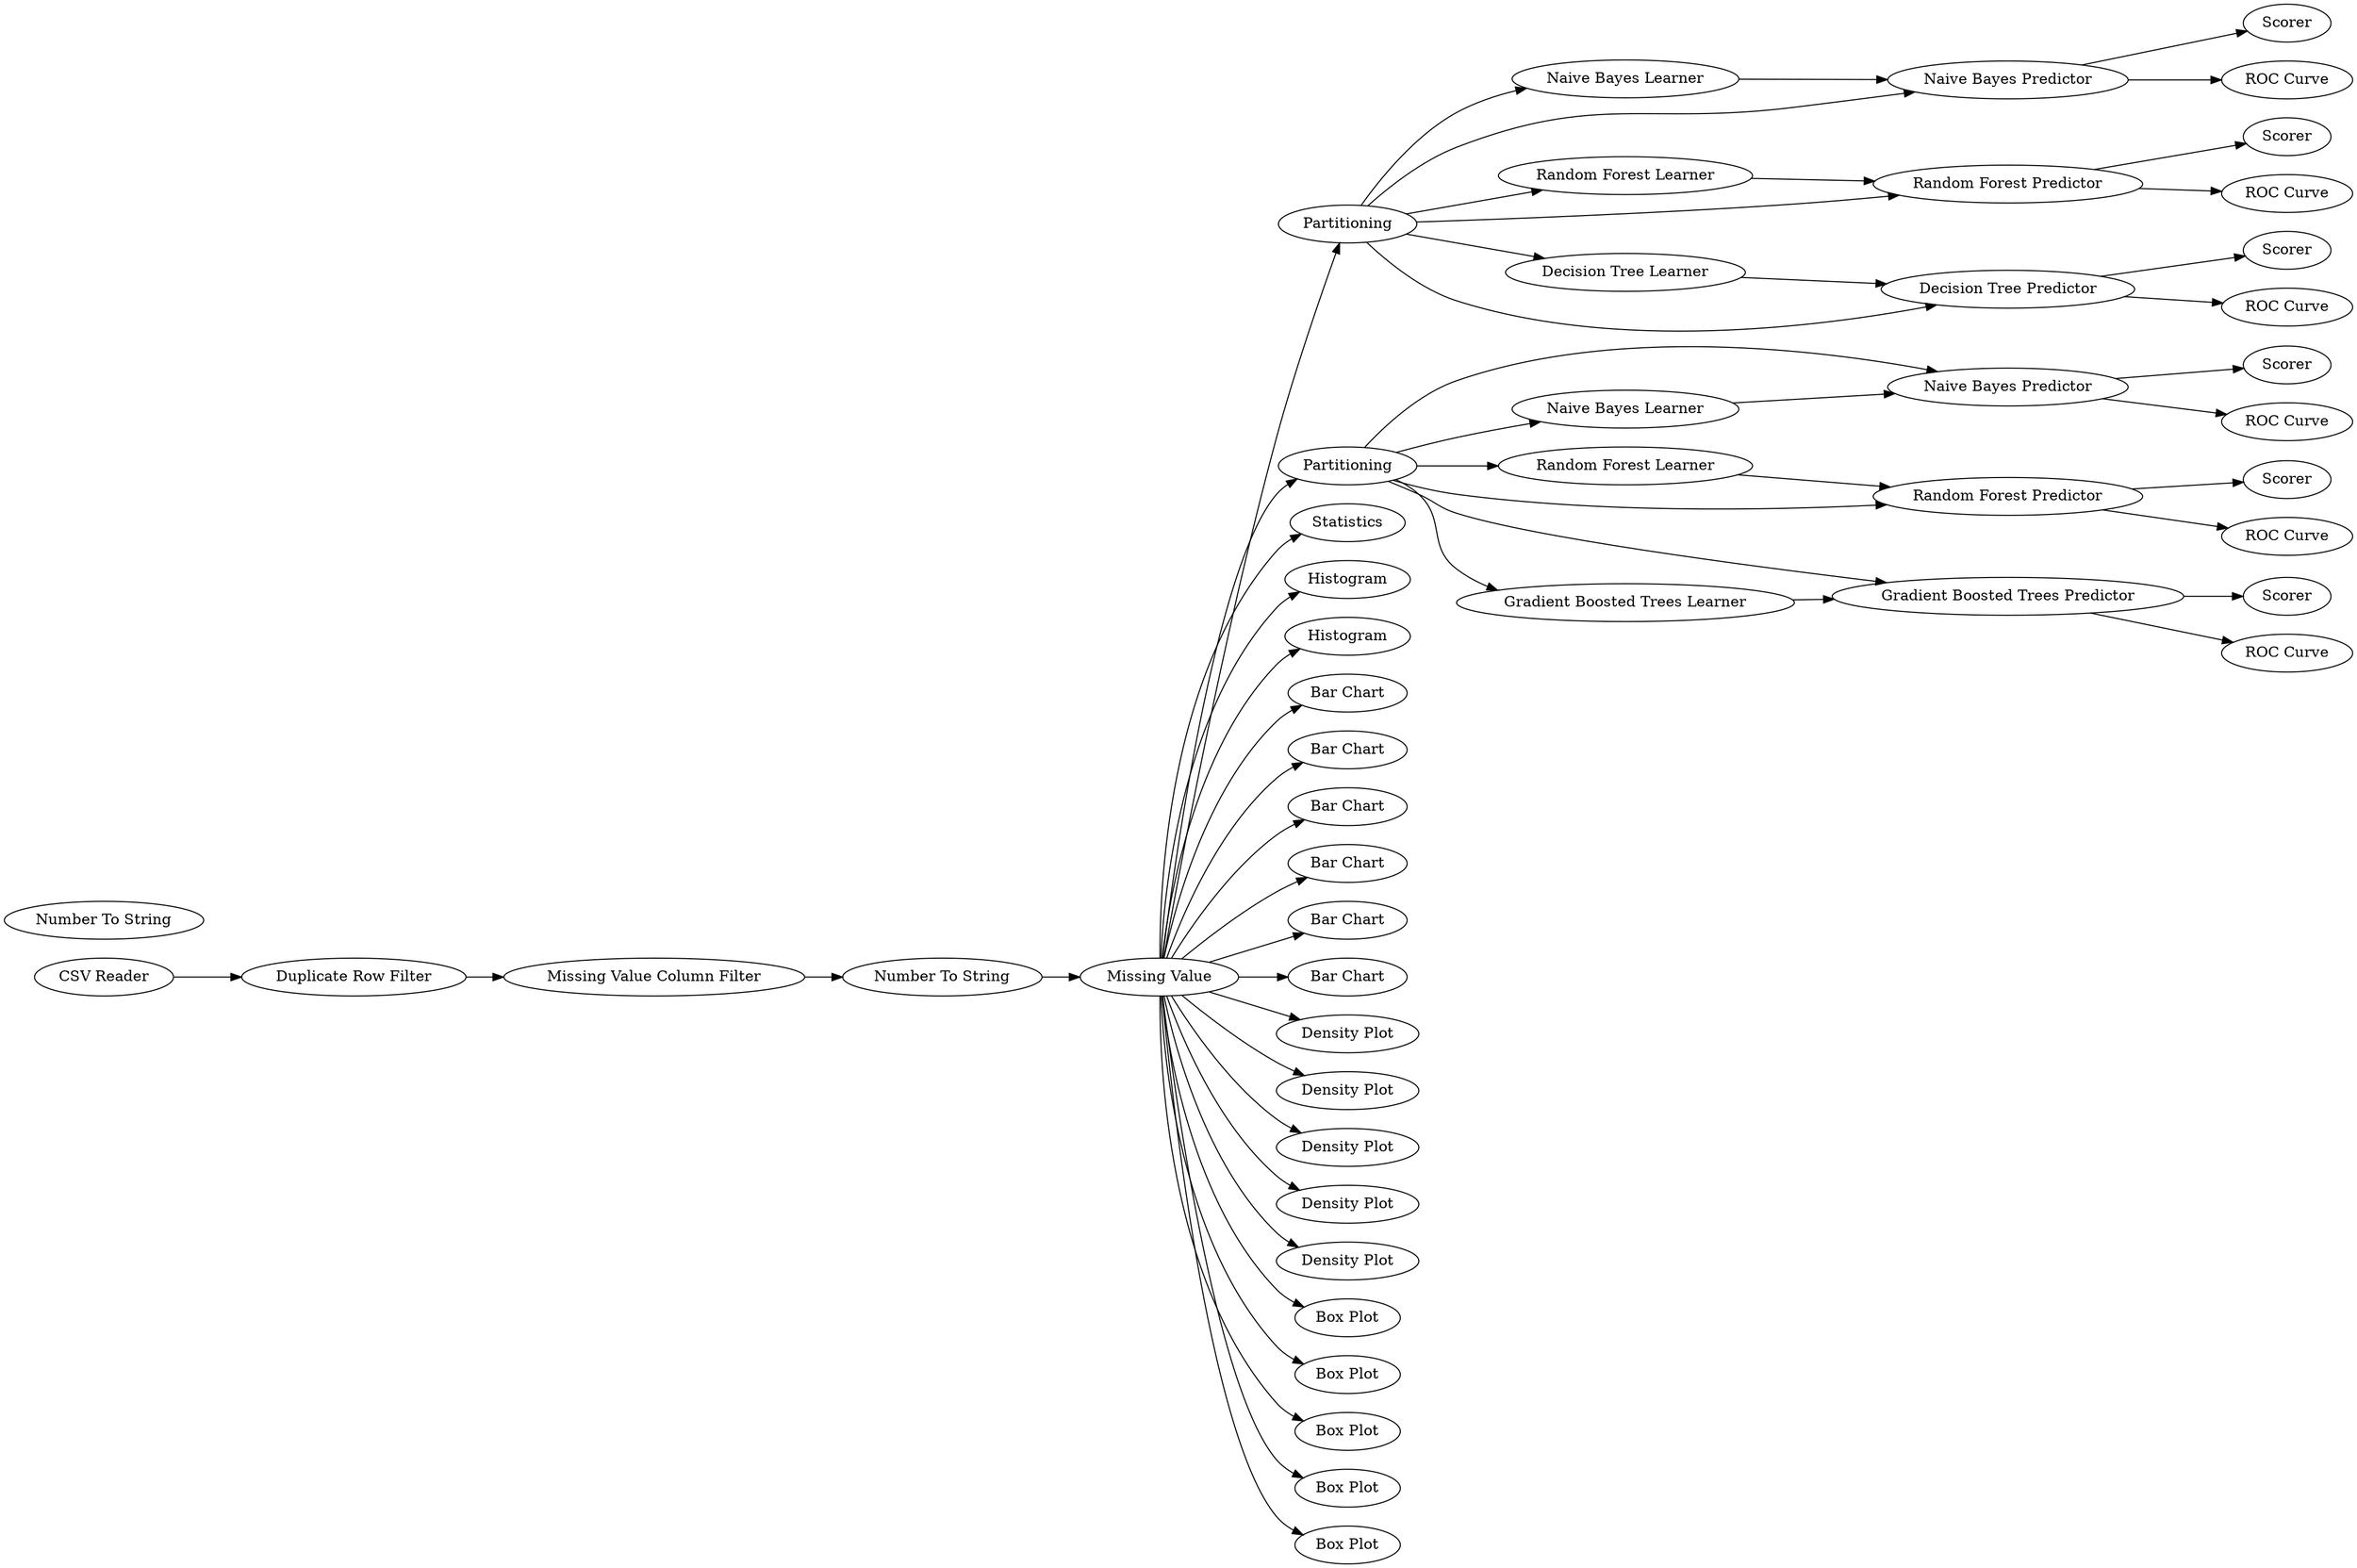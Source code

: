 digraph {
	1 [label="CSV Reader"]
	2 [label="Number To String"]
	3 [label=Partitioning]
	4 [label=Partitioning]
	5 [label="Naive Bayes Learner"]
	6 [label="Naive Bayes Predictor"]
	8 [label="Missing Value Column Filter"]
	9 [label="Duplicate Row Filter"]
	10 [label="Number To String"]
	11 [label="Missing Value"]
	12 [label=Statistics]
	13 [label=Histogram]
	14 [label=Histogram]
	16 [label="Bar Chart"]
	17 [label="Bar Chart"]
	18 [label="Bar Chart"]
	19 [label="Bar Chart"]
	20 [label="Bar Chart"]
	21 [label="Bar Chart"]
	22 [label="Density Plot"]
	25 [label="Density Plot"]
	26 [label="Density Plot"]
	27 [label="Density Plot"]
	28 [label="Density Plot"]
	29 [label="Box Plot"]
	30 [label="Box Plot"]
	32 [label="Box Plot"]
	33 [label="Box Plot"]
	34 [label="Box Plot"]
	35 [label=Scorer]
	36 [label="ROC Curve"]
	37 [label="Naive Bayes Predictor"]
	38 [label=Scorer]
	39 [label="ROC Curve"]
	40 [label="Naive Bayes Learner"]
	41 [label="Random Forest Learner"]
	42 [label="Random Forest Predictor"]
	43 [label=Scorer]
	44 [label="ROC Curve"]
	45 [label="Random Forest Learner"]
	46 [label="Random Forest Predictor"]
	47 [label=Scorer]
	48 [label="ROC Curve"]
	49 [label="Decision Tree Learner"]
	50 [label="Decision Tree Predictor"]
	51 [label=Scorer]
	52 [label="ROC Curve"]
	53 [label="Gradient Boosted Trees Predictor"]
	54 [label="Gradient Boosted Trees Learner"]
	55 [label=Scorer]
	56 [label="ROC Curve"]
	1 -> 9
	3 -> 6
	3 -> 5
	3 -> 42
	3 -> 41
	3 -> 50
	3 -> 49
	4 -> 37
	4 -> 45
	4 -> 46
	4 -> 40
	4 -> 53
	4 -> 54
	5 -> 6
	6 -> 36
	6 -> 35
	8 -> 10
	9 -> 8
	10 -> 11
	11 -> 14
	11 -> 13
	11 -> 12
	11 -> 3
	11 -> 4
	11 -> 27
	11 -> 26
	11 -> 25
	11 -> 30
	11 -> 29
	11 -> 28
	11 -> 19
	11 -> 18
	11 -> 17
	11 -> 16
	11 -> 22
	11 -> 21
	11 -> 20
	11 -> 34
	11 -> 33
	11 -> 32
	37 -> 39
	37 -> 38
	40 -> 37
	41 -> 42
	42 -> 43
	42 -> 44
	45 -> 46
	46 -> 47
	46 -> 48
	49 -> 50
	50 -> 51
	50 -> 52
	53 -> 55
	53 -> 56
	54 -> 53
	rankdir=LR
}
